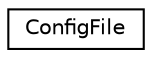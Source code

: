 digraph "Graphical Class Hierarchy"
{
 // INTERACTIVE_SVG=YES
 // LATEX_PDF_SIZE
  edge [fontname="Helvetica",fontsize="10",labelfontname="Helvetica",labelfontsize="10"];
  node [fontname="Helvetica",fontsize="10",shape=record];
  rankdir="LR";
  Node0 [label="ConfigFile",height=0.2,width=0.4,color="black", fillcolor="white", style="filled",URL="$d4/d18/class_config_file.html",tooltip=" "];
}
